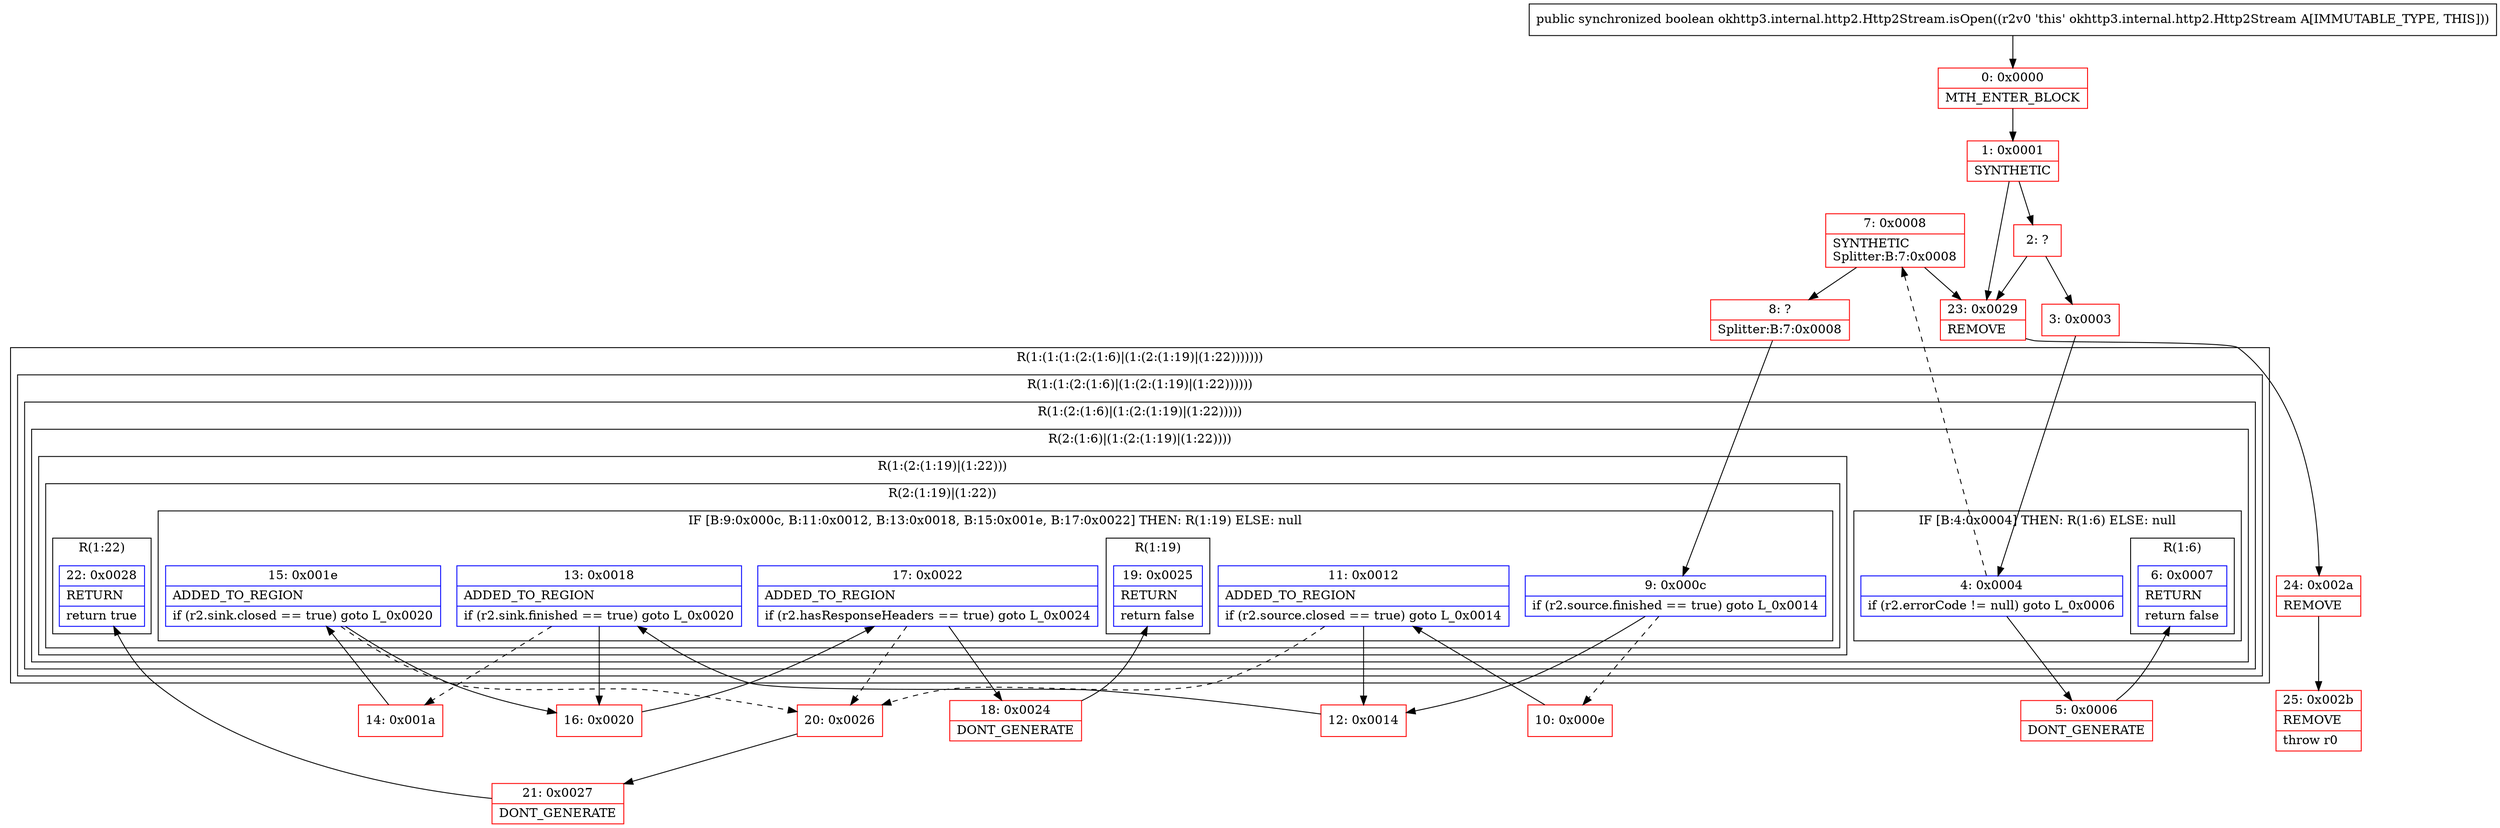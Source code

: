 digraph "CFG forokhttp3.internal.http2.Http2Stream.isOpen()Z" {
subgraph cluster_Region_476808468 {
label = "R(1:(1:(1:(2:(1:6)|(1:(2:(1:19)|(1:22)))))))";
node [shape=record,color=blue];
subgraph cluster_Region_1817498055 {
label = "R(1:(1:(2:(1:6)|(1:(2:(1:19)|(1:22))))))";
node [shape=record,color=blue];
subgraph cluster_Region_1461101443 {
label = "R(1:(2:(1:6)|(1:(2:(1:19)|(1:22)))))";
node [shape=record,color=blue];
subgraph cluster_Region_228041122 {
label = "R(2:(1:6)|(1:(2:(1:19)|(1:22))))";
node [shape=record,color=blue];
subgraph cluster_IfRegion_1293207073 {
label = "IF [B:4:0x0004] THEN: R(1:6) ELSE: null";
node [shape=record,color=blue];
Node_4 [shape=record,label="{4\:\ 0x0004|if (r2.errorCode != null) goto L_0x0006\l}"];
subgraph cluster_Region_126151853 {
label = "R(1:6)";
node [shape=record,color=blue];
Node_6 [shape=record,label="{6\:\ 0x0007|RETURN\l|return false\l}"];
}
}
subgraph cluster_Region_1709985125 {
label = "R(1:(2:(1:19)|(1:22)))";
node [shape=record,color=blue];
subgraph cluster_Region_1439070923 {
label = "R(2:(1:19)|(1:22))";
node [shape=record,color=blue];
subgraph cluster_IfRegion_1049140124 {
label = "IF [B:9:0x000c, B:11:0x0012, B:13:0x0018, B:15:0x001e, B:17:0x0022] THEN: R(1:19) ELSE: null";
node [shape=record,color=blue];
Node_9 [shape=record,label="{9\:\ 0x000c|if (r2.source.finished == true) goto L_0x0014\l}"];
Node_11 [shape=record,label="{11\:\ 0x0012|ADDED_TO_REGION\l|if (r2.source.closed == true) goto L_0x0014\l}"];
Node_13 [shape=record,label="{13\:\ 0x0018|ADDED_TO_REGION\l|if (r2.sink.finished == true) goto L_0x0020\l}"];
Node_15 [shape=record,label="{15\:\ 0x001e|ADDED_TO_REGION\l|if (r2.sink.closed == true) goto L_0x0020\l}"];
Node_17 [shape=record,label="{17\:\ 0x0022|ADDED_TO_REGION\l|if (r2.hasResponseHeaders == true) goto L_0x0024\l}"];
subgraph cluster_Region_516553060 {
label = "R(1:19)";
node [shape=record,color=blue];
Node_19 [shape=record,label="{19\:\ 0x0025|RETURN\l|return false\l}"];
}
}
subgraph cluster_Region_432605373 {
label = "R(1:22)";
node [shape=record,color=blue];
Node_22 [shape=record,label="{22\:\ 0x0028|RETURN\l|return true\l}"];
}
}
}
}
}
}
}
Node_0 [shape=record,color=red,label="{0\:\ 0x0000|MTH_ENTER_BLOCK\l}"];
Node_1 [shape=record,color=red,label="{1\:\ 0x0001|SYNTHETIC\l}"];
Node_2 [shape=record,color=red,label="{2\:\ ?}"];
Node_3 [shape=record,color=red,label="{3\:\ 0x0003}"];
Node_5 [shape=record,color=red,label="{5\:\ 0x0006|DONT_GENERATE\l}"];
Node_7 [shape=record,color=red,label="{7\:\ 0x0008|SYNTHETIC\lSplitter:B:7:0x0008\l}"];
Node_8 [shape=record,color=red,label="{8\:\ ?|Splitter:B:7:0x0008\l}"];
Node_10 [shape=record,color=red,label="{10\:\ 0x000e}"];
Node_12 [shape=record,color=red,label="{12\:\ 0x0014}"];
Node_14 [shape=record,color=red,label="{14\:\ 0x001a}"];
Node_16 [shape=record,color=red,label="{16\:\ 0x0020}"];
Node_18 [shape=record,color=red,label="{18\:\ 0x0024|DONT_GENERATE\l}"];
Node_20 [shape=record,color=red,label="{20\:\ 0x0026}"];
Node_21 [shape=record,color=red,label="{21\:\ 0x0027|DONT_GENERATE\l}"];
Node_23 [shape=record,color=red,label="{23\:\ 0x0029|REMOVE\l}"];
Node_24 [shape=record,color=red,label="{24\:\ 0x002a|REMOVE\l}"];
Node_25 [shape=record,color=red,label="{25\:\ 0x002b|REMOVE\l|throw r0\l}"];
MethodNode[shape=record,label="{public synchronized boolean okhttp3.internal.http2.Http2Stream.isOpen((r2v0 'this' okhttp3.internal.http2.Http2Stream A[IMMUTABLE_TYPE, THIS])) }"];
MethodNode -> Node_0;
Node_4 -> Node_5;
Node_4 -> Node_7[style=dashed];
Node_9 -> Node_10[style=dashed];
Node_9 -> Node_12;
Node_11 -> Node_12;
Node_11 -> Node_20[style=dashed];
Node_13 -> Node_14[style=dashed];
Node_13 -> Node_16;
Node_15 -> Node_16;
Node_15 -> Node_20[style=dashed];
Node_17 -> Node_18;
Node_17 -> Node_20[style=dashed];
Node_0 -> Node_1;
Node_1 -> Node_2;
Node_1 -> Node_23;
Node_2 -> Node_3;
Node_2 -> Node_23;
Node_3 -> Node_4;
Node_5 -> Node_6;
Node_7 -> Node_8;
Node_7 -> Node_23;
Node_8 -> Node_9;
Node_10 -> Node_11;
Node_12 -> Node_13;
Node_14 -> Node_15;
Node_16 -> Node_17;
Node_18 -> Node_19;
Node_20 -> Node_21;
Node_21 -> Node_22;
Node_23 -> Node_24;
Node_24 -> Node_25;
}

